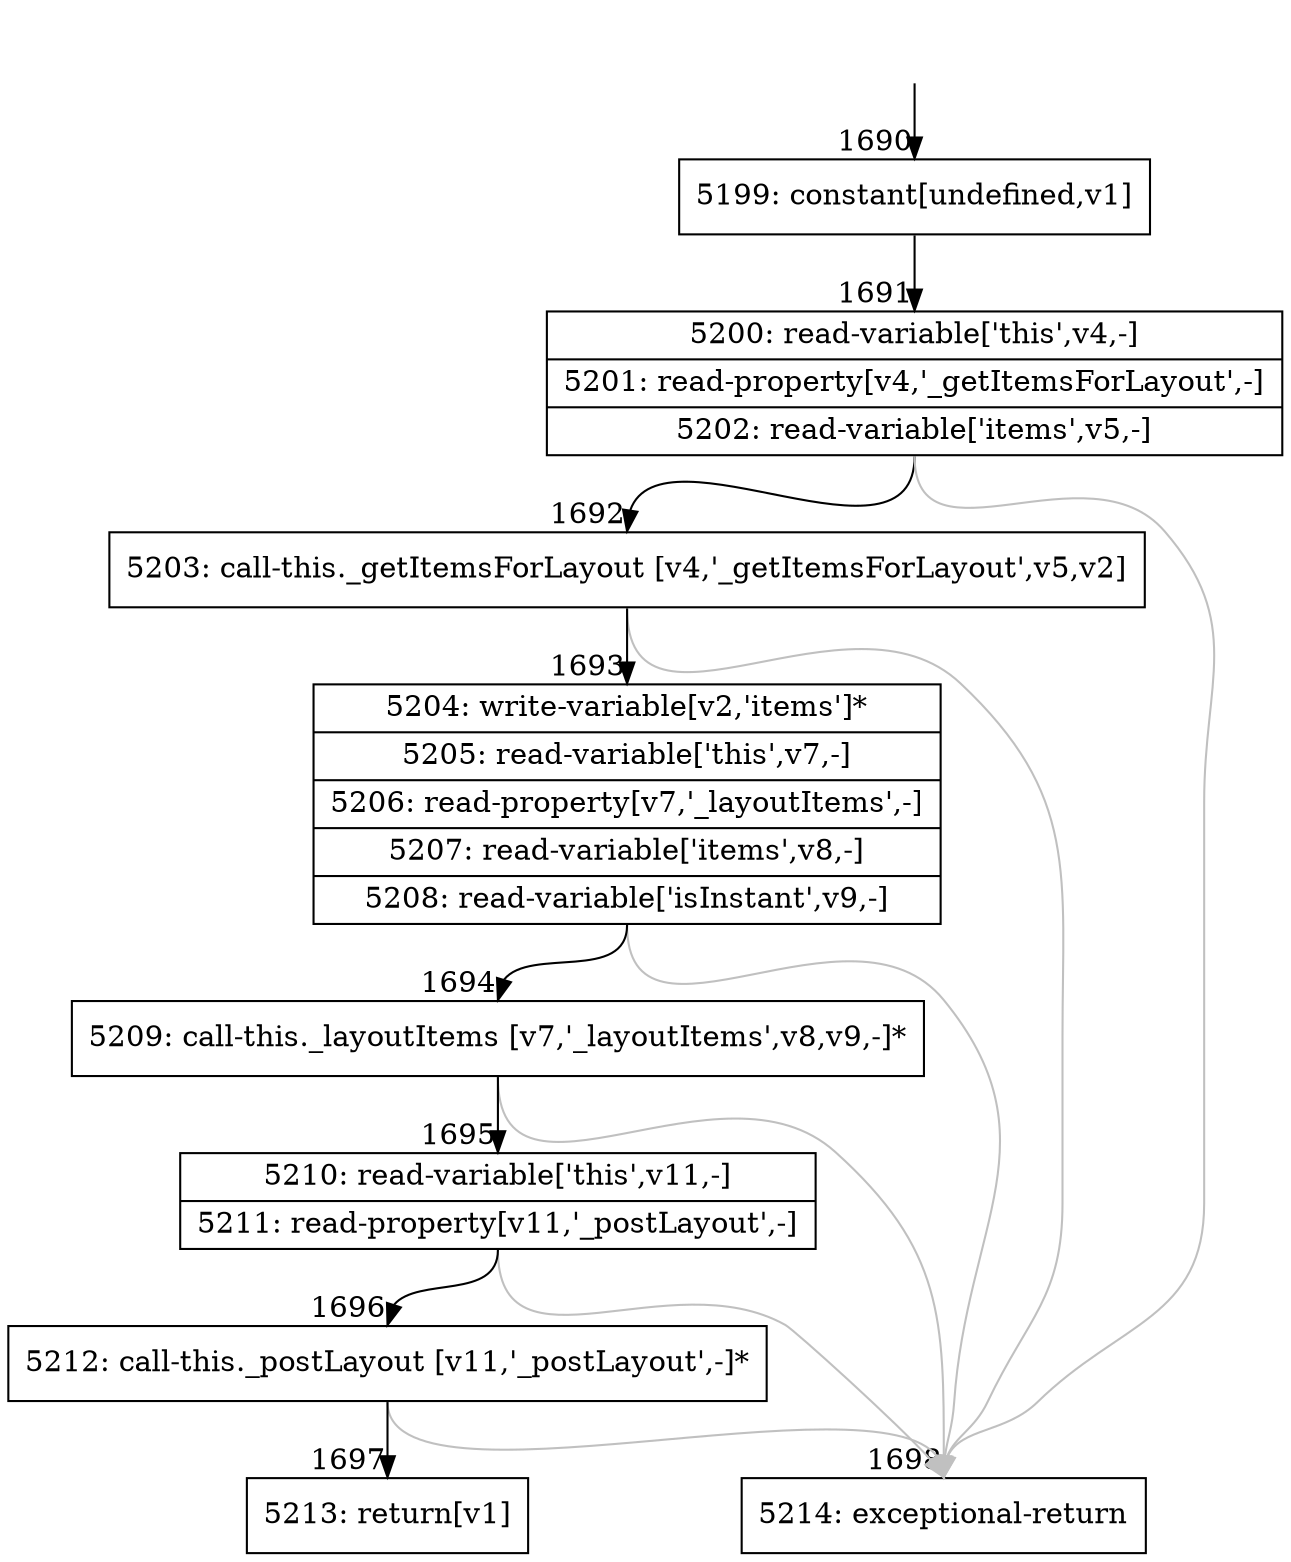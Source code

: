 digraph {
rankdir="TD"
BB_entry153[shape=none,label=""];
BB_entry153 -> BB1690 [tailport=s, headport=n, headlabel="    1690"]
BB1690 [shape=record label="{5199: constant[undefined,v1]}" ] 
BB1690 -> BB1691 [tailport=s, headport=n, headlabel="      1691"]
BB1691 [shape=record label="{5200: read-variable['this',v4,-]|5201: read-property[v4,'_getItemsForLayout',-]|5202: read-variable['items',v5,-]}" ] 
BB1691 -> BB1692 [tailport=s, headport=n, headlabel="      1692"]
BB1691 -> BB1698 [tailport=s, headport=n, color=gray, headlabel="      1698"]
BB1692 [shape=record label="{5203: call-this._getItemsForLayout [v4,'_getItemsForLayout',v5,v2]}" ] 
BB1692 -> BB1693 [tailport=s, headport=n, headlabel="      1693"]
BB1692 -> BB1698 [tailport=s, headport=n, color=gray]
BB1693 [shape=record label="{5204: write-variable[v2,'items']*|5205: read-variable['this',v7,-]|5206: read-property[v7,'_layoutItems',-]|5207: read-variable['items',v8,-]|5208: read-variable['isInstant',v9,-]}" ] 
BB1693 -> BB1694 [tailport=s, headport=n, headlabel="      1694"]
BB1693 -> BB1698 [tailport=s, headport=n, color=gray]
BB1694 [shape=record label="{5209: call-this._layoutItems [v7,'_layoutItems',v8,v9,-]*}" ] 
BB1694 -> BB1695 [tailport=s, headport=n, headlabel="      1695"]
BB1694 -> BB1698 [tailport=s, headport=n, color=gray]
BB1695 [shape=record label="{5210: read-variable['this',v11,-]|5211: read-property[v11,'_postLayout',-]}" ] 
BB1695 -> BB1696 [tailport=s, headport=n, headlabel="      1696"]
BB1695 -> BB1698 [tailport=s, headport=n, color=gray]
BB1696 [shape=record label="{5212: call-this._postLayout [v11,'_postLayout',-]*}" ] 
BB1696 -> BB1697 [tailport=s, headport=n, headlabel="      1697"]
BB1696 -> BB1698 [tailport=s, headport=n, color=gray]
BB1697 [shape=record label="{5213: return[v1]}" ] 
BB1698 [shape=record label="{5214: exceptional-return}" ] 
//#$~ 2331
}

